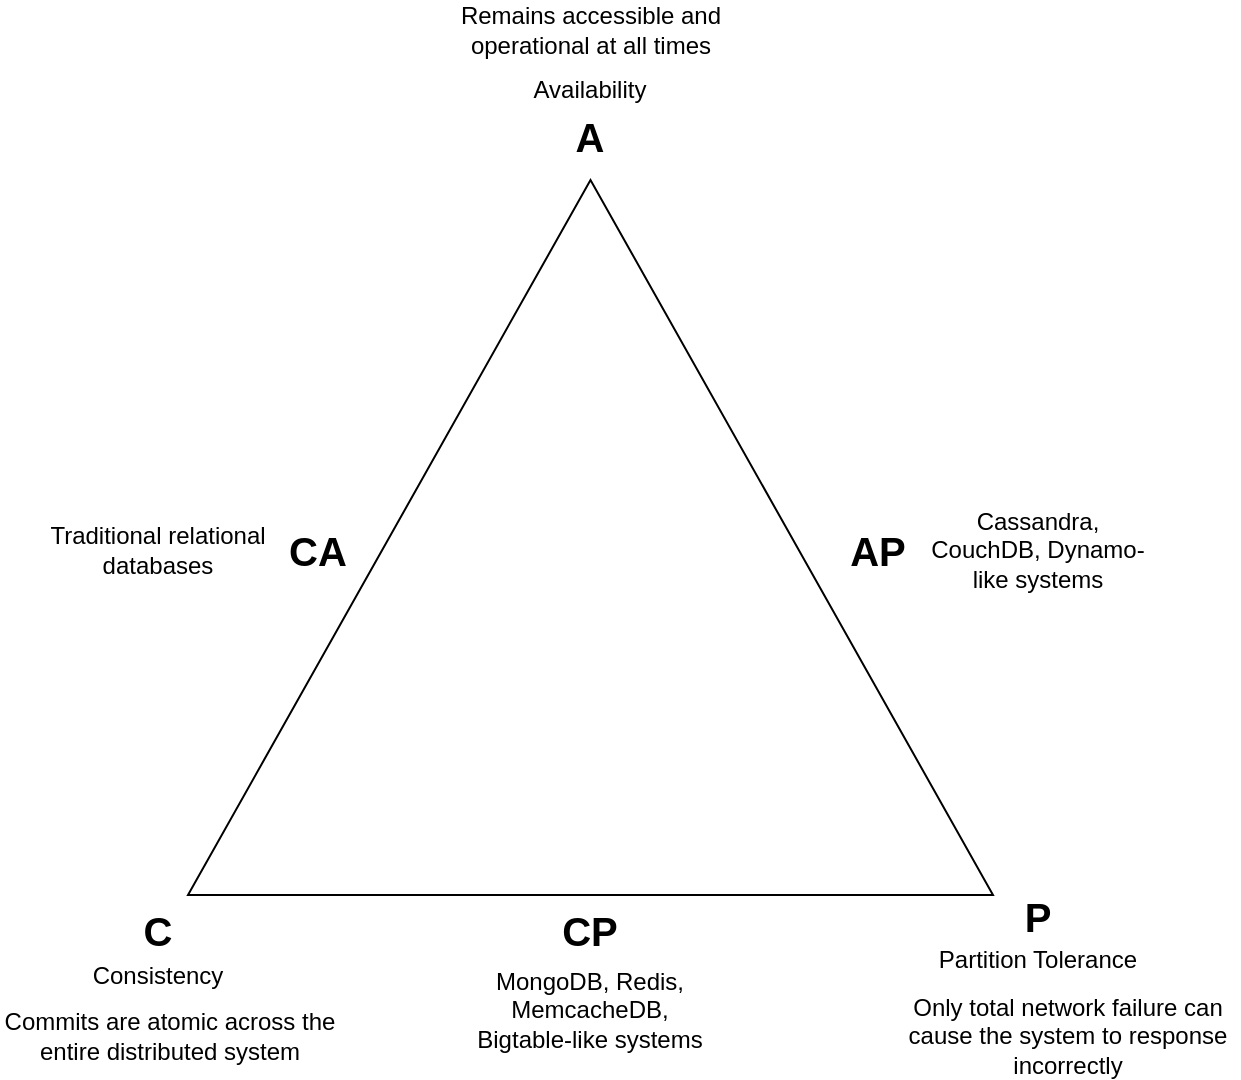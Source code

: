 <mxfile version="22.1.11" type="github">
  <diagram name="Page-1" id="h8kwgm4LjT8hVCZajooh">
    <mxGraphModel dx="794" dy="446" grid="1" gridSize="10" guides="1" tooltips="1" connect="1" arrows="1" fold="1" page="1" pageScale="1" pageWidth="850" pageHeight="1100" math="0" shadow="0">
      <root>
        <mxCell id="0" />
        <mxCell id="1" parent="0" />
        <mxCell id="pHiB8ZD4OXHbrlniYqQT-1" value="" style="triangle;whiteSpace=wrap;html=1;rotation=-90;" vertex="1" parent="1">
          <mxGeometry x="377.5" y="177.5" width="357.5" height="402.5" as="geometry" />
        </mxCell>
        <mxCell id="pHiB8ZD4OXHbrlniYqQT-2" value="&lt;font style=&quot;font-size: 20px;&quot;&gt;&lt;b&gt;A&lt;/b&gt;&lt;/font&gt;" style="text;html=1;strokeColor=none;fillColor=none;align=center;verticalAlign=middle;whiteSpace=wrap;rounded=0;" vertex="1" parent="1">
          <mxGeometry x="526.25" y="162.5" width="60" height="30" as="geometry" />
        </mxCell>
        <mxCell id="pHiB8ZD4OXHbrlniYqQT-3" value="Remains accessible and operational at all times" style="text;html=1;strokeColor=none;fillColor=none;align=center;verticalAlign=middle;whiteSpace=wrap;rounded=0;" vertex="1" parent="1">
          <mxGeometry x="490" y="110" width="132.5" height="30" as="geometry" />
        </mxCell>
        <mxCell id="pHiB8ZD4OXHbrlniYqQT-4" value="Availability" style="text;html=1;strokeColor=none;fillColor=none;align=center;verticalAlign=middle;whiteSpace=wrap;rounded=0;" vertex="1" parent="1">
          <mxGeometry x="526.25" y="140" width="60" height="30" as="geometry" />
        </mxCell>
        <mxCell id="pHiB8ZD4OXHbrlniYqQT-5" value="&lt;b style=&quot;font-size: 20px;&quot;&gt;C&lt;/b&gt;" style="text;html=1;strokeColor=none;fillColor=none;align=center;verticalAlign=middle;whiteSpace=wrap;rounded=0;" vertex="1" parent="1">
          <mxGeometry x="310" y="560" width="60" height="30" as="geometry" />
        </mxCell>
        <mxCell id="pHiB8ZD4OXHbrlniYqQT-6" value="&lt;b style=&quot;font-size: 20px;&quot;&gt;P&lt;/b&gt;" style="text;html=1;strokeColor=none;fillColor=none;align=center;verticalAlign=middle;whiteSpace=wrap;rounded=0;" vertex="1" parent="1">
          <mxGeometry x="750" y="552.5" width="60" height="30" as="geometry" />
        </mxCell>
        <mxCell id="pHiB8ZD4OXHbrlniYqQT-7" value="&lt;b style=&quot;font-size: 20px;&quot;&gt;CA&lt;/b&gt;" style="text;html=1;strokeColor=none;fillColor=none;align=center;verticalAlign=middle;whiteSpace=wrap;rounded=0;" vertex="1" parent="1">
          <mxGeometry x="390" y="370" width="60" height="30" as="geometry" />
        </mxCell>
        <mxCell id="pHiB8ZD4OXHbrlniYqQT-8" value="Consistency" style="text;html=1;strokeColor=none;fillColor=none;align=center;verticalAlign=middle;whiteSpace=wrap;rounded=0;" vertex="1" parent="1">
          <mxGeometry x="310" y="582.5" width="60" height="30" as="geometry" />
        </mxCell>
        <mxCell id="pHiB8ZD4OXHbrlniYqQT-9" value="Commits are atomic across the entire distributed system" style="text;html=1;strokeColor=none;fillColor=none;align=center;verticalAlign=middle;whiteSpace=wrap;rounded=0;" vertex="1" parent="1">
          <mxGeometry x="261.25" y="612.5" width="170" height="30" as="geometry" />
        </mxCell>
        <mxCell id="pHiB8ZD4OXHbrlniYqQT-10" value="Traditional relational databases" style="text;html=1;strokeColor=none;fillColor=none;align=center;verticalAlign=middle;whiteSpace=wrap;rounded=0;" vertex="1" parent="1">
          <mxGeometry x="280" y="370" width="120" height="30" as="geometry" />
        </mxCell>
        <mxCell id="pHiB8ZD4OXHbrlniYqQT-11" value="&lt;b style=&quot;font-size: 20px;&quot;&gt;AP&lt;/b&gt;" style="text;html=1;strokeColor=none;fillColor=none;align=center;verticalAlign=middle;whiteSpace=wrap;rounded=0;" vertex="1" parent="1">
          <mxGeometry x="670" y="370" width="60" height="30" as="geometry" />
        </mxCell>
        <mxCell id="pHiB8ZD4OXHbrlniYqQT-12" value="&lt;b style=&quot;font-size: 20px;&quot;&gt;CP&lt;/b&gt;" style="text;html=1;strokeColor=none;fillColor=none;align=center;verticalAlign=middle;whiteSpace=wrap;rounded=0;" vertex="1" parent="1">
          <mxGeometry x="526.25" y="560" width="60" height="30" as="geometry" />
        </mxCell>
        <mxCell id="pHiB8ZD4OXHbrlniYqQT-14" value="MongoDB, Redis, MemcacheDB, Bigtable-like systems" style="text;html=1;strokeColor=none;fillColor=none;align=center;verticalAlign=middle;whiteSpace=wrap;rounded=0;" vertex="1" parent="1">
          <mxGeometry x="496.25" y="600" width="120" height="30" as="geometry" />
        </mxCell>
        <mxCell id="pHiB8ZD4OXHbrlniYqQT-15" value="Partition Tolerance" style="text;html=1;strokeColor=none;fillColor=none;align=center;verticalAlign=middle;whiteSpace=wrap;rounded=0;" vertex="1" parent="1">
          <mxGeometry x="720" y="575" width="120" height="30" as="geometry" />
        </mxCell>
        <mxCell id="pHiB8ZD4OXHbrlniYqQT-16" value="Only total network failure can cause the system to response incorrectly" style="text;html=1;strokeColor=none;fillColor=none;align=center;verticalAlign=middle;whiteSpace=wrap;rounded=0;" vertex="1" parent="1">
          <mxGeometry x="710" y="612.5" width="170" height="30" as="geometry" />
        </mxCell>
        <mxCell id="pHiB8ZD4OXHbrlniYqQT-17" value="Cassandra, CouchDB, Dynamo-like systems" style="text;html=1;strokeColor=none;fillColor=none;align=center;verticalAlign=middle;whiteSpace=wrap;rounded=0;" vertex="1" parent="1">
          <mxGeometry x="725" y="370" width="110" height="30" as="geometry" />
        </mxCell>
      </root>
    </mxGraphModel>
  </diagram>
</mxfile>
